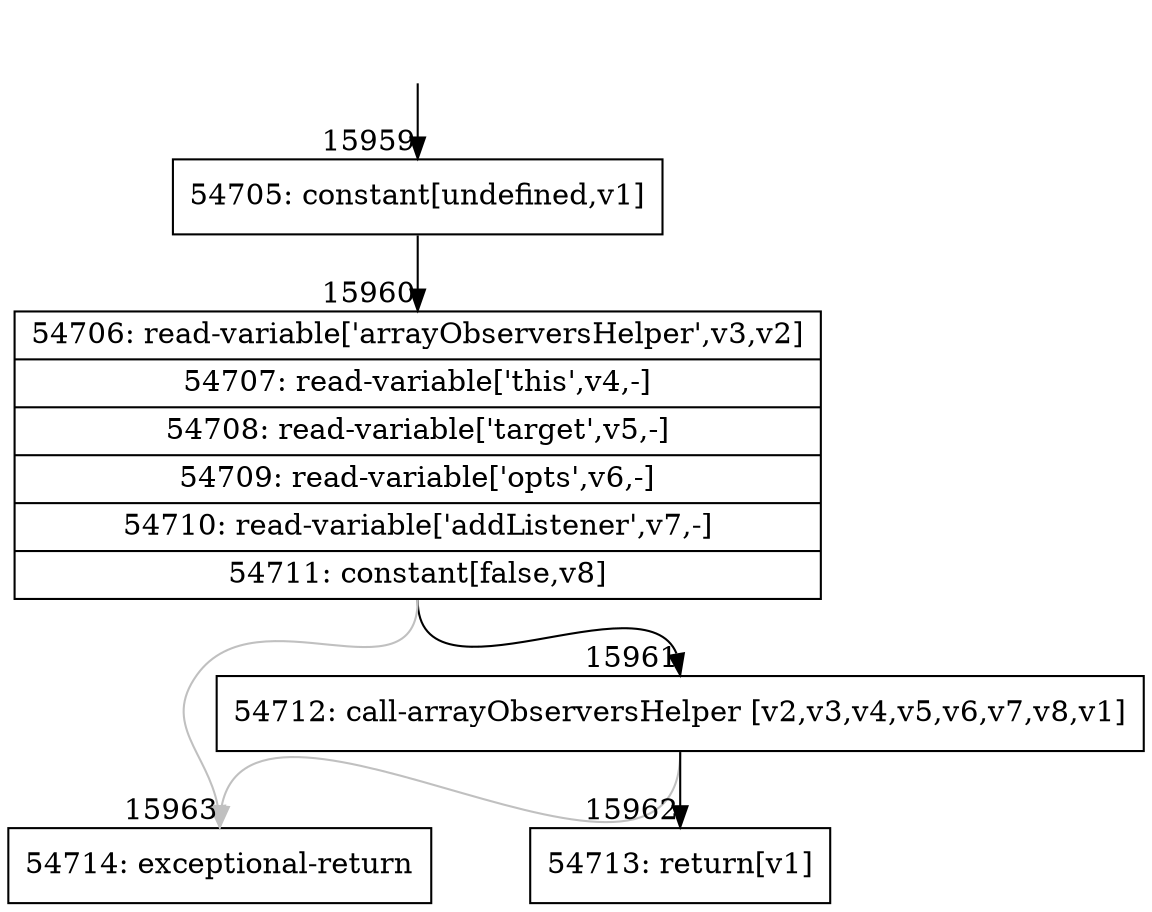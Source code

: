 digraph {
rankdir="TD"
BB_entry1357[shape=none,label=""];
BB_entry1357 -> BB15959 [tailport=s, headport=n, headlabel="    15959"]
BB15959 [shape=record label="{54705: constant[undefined,v1]}" ] 
BB15959 -> BB15960 [tailport=s, headport=n, headlabel="      15960"]
BB15960 [shape=record label="{54706: read-variable['arrayObserversHelper',v3,v2]|54707: read-variable['this',v4,-]|54708: read-variable['target',v5,-]|54709: read-variable['opts',v6,-]|54710: read-variable['addListener',v7,-]|54711: constant[false,v8]}" ] 
BB15960 -> BB15961 [tailport=s, headport=n, headlabel="      15961"]
BB15960 -> BB15963 [tailport=s, headport=n, color=gray, headlabel="      15963"]
BB15961 [shape=record label="{54712: call-arrayObserversHelper [v2,v3,v4,v5,v6,v7,v8,v1]}" ] 
BB15961 -> BB15962 [tailport=s, headport=n, headlabel="      15962"]
BB15961 -> BB15963 [tailport=s, headport=n, color=gray]
BB15962 [shape=record label="{54713: return[v1]}" ] 
BB15963 [shape=record label="{54714: exceptional-return}" ] 
//#$~ 29572
}
